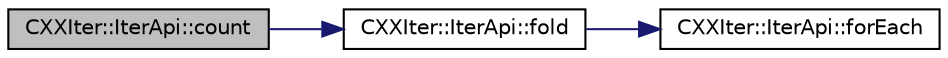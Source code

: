 digraph "CXXIter::IterApi::count"
{
 // INTERACTIVE_SVG=YES
 // LATEX_PDF_SIZE
  bgcolor="transparent";
  edge [fontname="Helvetica",fontsize="10",labelfontname="Helvetica",labelfontsize="10"];
  node [fontname="Helvetica",fontsize="10",shape=record];
  rankdir="LR";
  Node1 [label="CXXIter::IterApi::count",height=0.2,width=0.4,color="black", fillcolor="grey75", style="filled", fontcolor="black",tooltip="Consumer that counts the elements in this iterator."];
  Node1 -> Node2 [color="midnightblue",fontsize="10",style="solid",fontname="Helvetica"];
  Node2 [label="CXXIter::IterApi::fold",height=0.2,width=0.4,color="black",URL="$classCXXIter_1_1IterApi.html#a16bc04471483e7ce71726036befa551e",tooltip="Consumer that executes the given foldFn for each item in this iterator, to apply to a working value,..."];
  Node2 -> Node3 [color="midnightblue",fontsize="10",style="solid",fontname="Helvetica"];
  Node3 [label="CXXIter::IterApi::forEach",height=0.2,width=0.4,color="black",URL="$classCXXIter_1_1IterApi.html#aad1cbb262290264fc2e12d80492ad066",tooltip="Consumer that calls the given function useFn for each of the elements in this iterator."];
}
